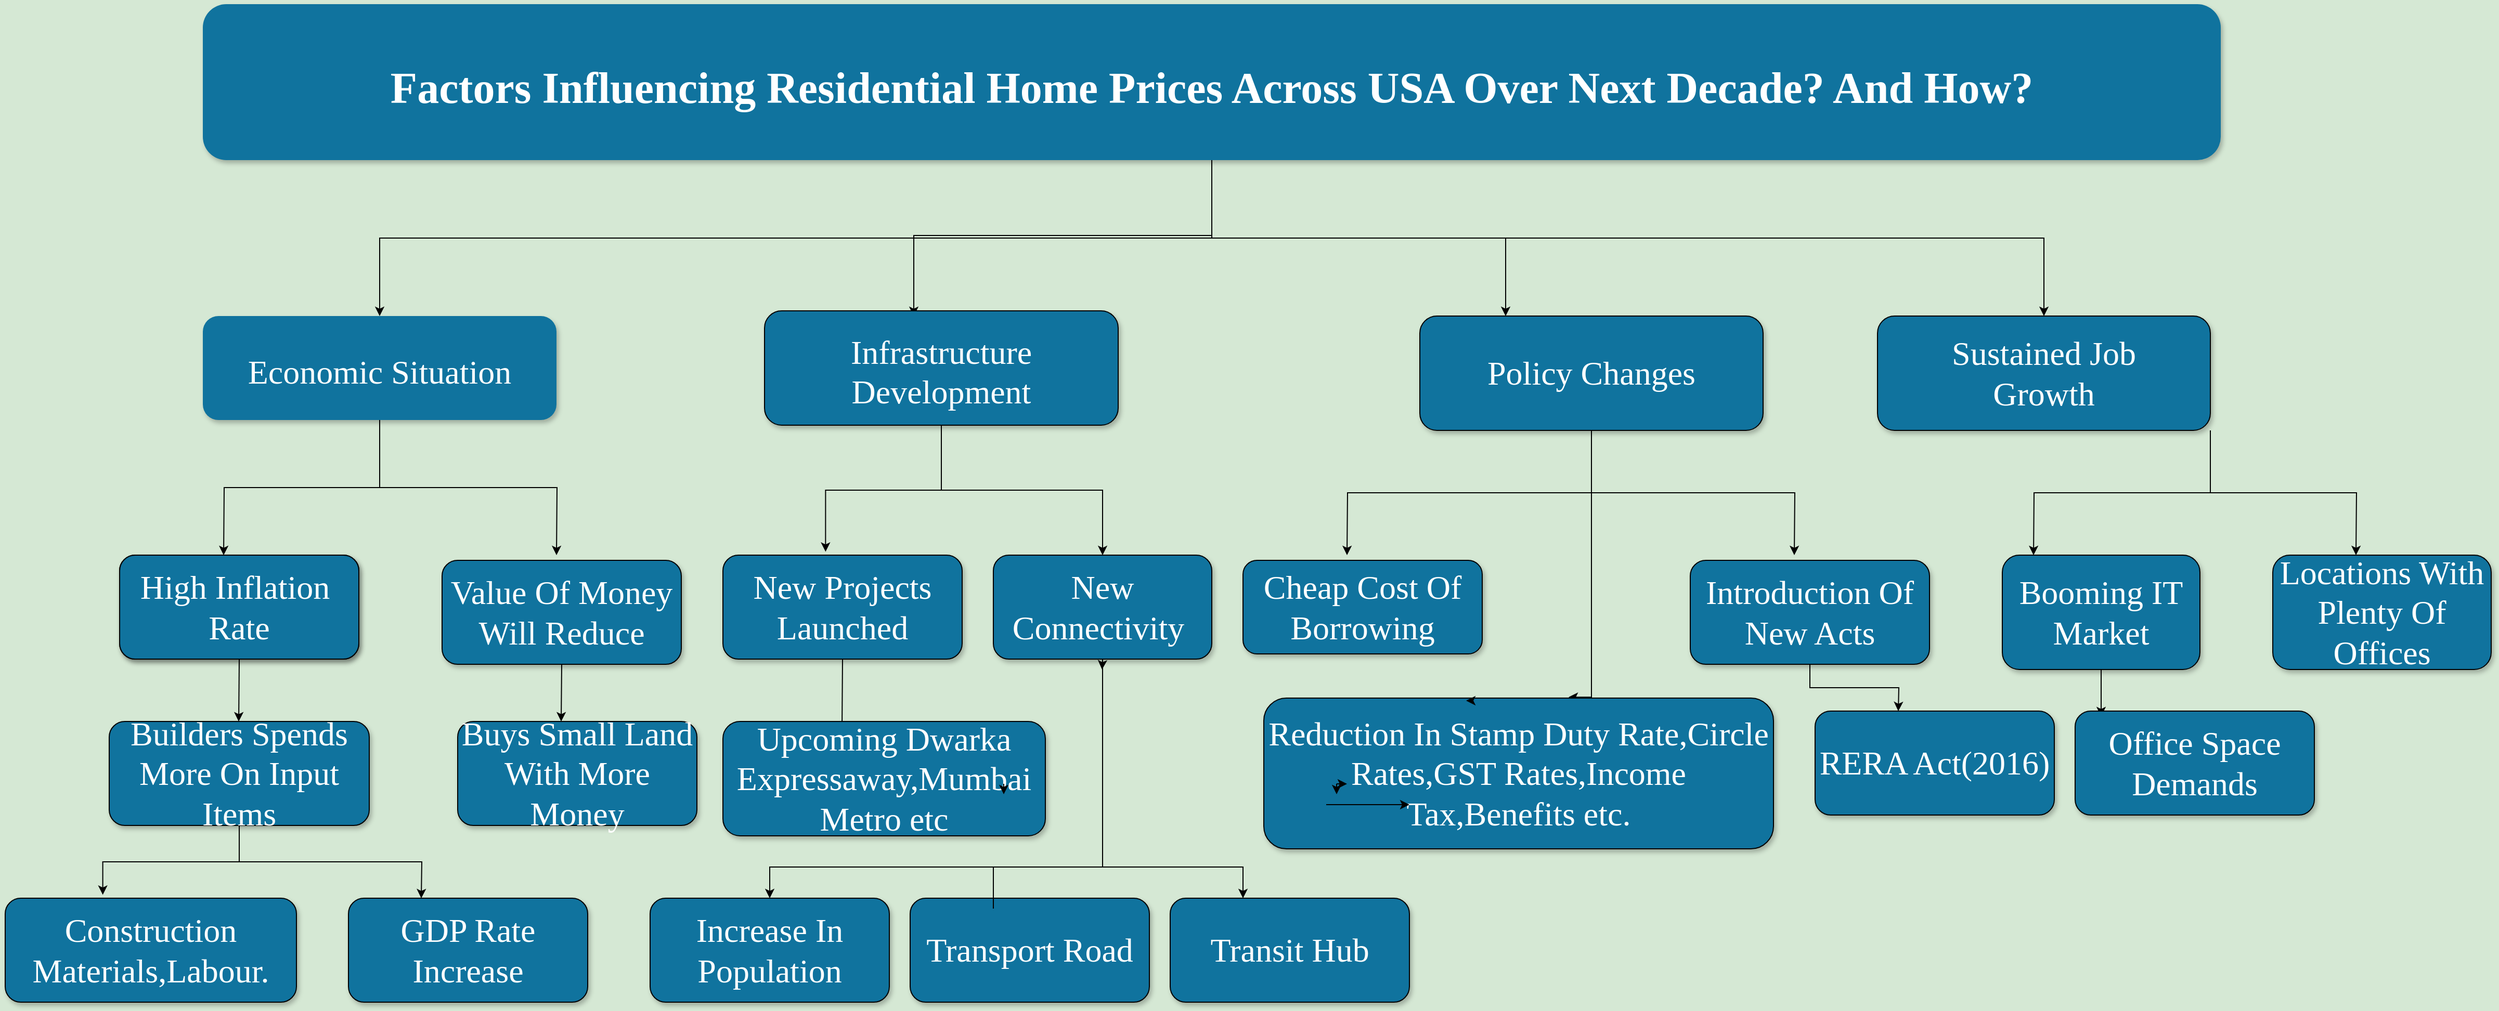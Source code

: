 <mxfile version="20.2.0" type="google"><diagram name="Page-1" id="97916047-d0de-89f5-080d-49f4d83e522f"><mxGraphModel grid="1" page="1" gridSize="10" guides="1" tooltips="1" connect="1" arrows="1" fold="1" pageScale="1.5" pageWidth="827" pageHeight="1169" background="#D5E8D4" math="0" shadow="0"><root><mxCell id="0"/><mxCell id="1" parent="0"/><mxCell id="4I6bBfw9PHEf3OqxJ_cA-5" style="edgeStyle=orthogonalEdgeStyle;rounded=0;orthogonalLoop=1;jettySize=auto;html=1;exitX=0.5;exitY=1;exitDx=0;exitDy=0;entryX=0.5;entryY=0;entryDx=0;entryDy=0;" edge="1" parent="1" source="2" target="4I6bBfw9PHEf3OqxJ_cA-21"><mxGeometry relative="1" as="geometry"><mxPoint x="2150" y="380" as="targetPoint"/></mxGeometry></mxCell><mxCell id="4I6bBfw9PHEf3OqxJ_cA-7" style="edgeStyle=orthogonalEdgeStyle;rounded=0;orthogonalLoop=1;jettySize=auto;html=1;exitX=0.5;exitY=1;exitDx=0;exitDy=0;entryX=0.422;entryY=0.045;entryDx=0;entryDy=0;entryPerimeter=0;" edge="1" parent="1" source="2" target="4I6bBfw9PHEf3OqxJ_cA-19"><mxGeometry relative="1" as="geometry"><mxPoint x="800" y="380" as="targetPoint"/></mxGeometry></mxCell><mxCell id="4I6bBfw9PHEf3OqxJ_cA-13" style="edgeStyle=orthogonalEdgeStyle;rounded=0;orthogonalLoop=1;jettySize=auto;html=1;entryX=0.25;entryY=0;entryDx=0;entryDy=0;" edge="1" parent="1" source="2" target="4I6bBfw9PHEf3OqxJ_cA-20"><mxGeometry relative="1" as="geometry"><mxPoint x="1780" y="380" as="targetPoint"/></mxGeometry></mxCell><mxCell id="4I6bBfw9PHEf3OqxJ_cA-24" style="edgeStyle=orthogonalEdgeStyle;rounded=0;orthogonalLoop=1;jettySize=auto;html=1;exitX=0.5;exitY=1;exitDx=0;exitDy=0;entryX=0.5;entryY=0;entryDx=0;entryDy=0;fontFamily=Comic Sans MS;fontSize=32;fontColor=#FFFFFF;" edge="1" parent="1" source="2" target="4I6bBfw9PHEf3OqxJ_cA-18"><mxGeometry relative="1" as="geometry"/></mxCell><mxCell id="2" value="Factors Influencing Residential Home Prices Across USA Over Next Decade? And How?" style="rounded=1;fillColor=#10739E;strokeColor=none;shadow=1;gradientColor=none;fontStyle=1;fontColor=#FFFFFF;fontSize=42;fontFamily=Comic Sans MS;verticalAlign=middle;" vertex="1" parent="1"><mxGeometry x="260" y="80" width="1940" height="150" as="geometry"/></mxCell><mxCell id="4I6bBfw9PHEf3OqxJ_cA-16" value="" style="edgeStyle=none;orthogonalLoop=1;jettySize=auto;html=1;rounded=0;" edge="1" parent="1"><mxGeometry width="80" relative="1" as="geometry"><mxPoint x="1240" y="590" as="sourcePoint"/><mxPoint x="1240" y="590" as="targetPoint"/><Array as="points"/></mxGeometry></mxCell><mxCell id="4I6bBfw9PHEf3OqxJ_cA-26" style="edgeStyle=orthogonalEdgeStyle;rounded=0;orthogonalLoop=1;jettySize=auto;html=1;exitX=0.5;exitY=1;exitDx=0;exitDy=0;fontFamily=Comic Sans MS;fontSize=32;fontColor=#FFFFFF;" edge="1" parent="1" source="4I6bBfw9PHEf3OqxJ_cA-18"><mxGeometry relative="1" as="geometry"><mxPoint x="280" y="610" as="targetPoint"/></mxGeometry></mxCell><mxCell id="4I6bBfw9PHEf3OqxJ_cA-28" style="edgeStyle=orthogonalEdgeStyle;rounded=0;orthogonalLoop=1;jettySize=auto;html=1;exitX=0.5;exitY=1;exitDx=0;exitDy=0;fontFamily=Comic Sans MS;fontSize=32;fontColor=#FFFFFF;" edge="1" parent="1" source="4I6bBfw9PHEf3OqxJ_cA-18"><mxGeometry relative="1" as="geometry"><mxPoint x="600" y="610" as="targetPoint"/></mxGeometry></mxCell><mxCell id="4I6bBfw9PHEf3OqxJ_cA-18" value="Economic Situation" style="fillColor=#10739E;rounded=1;shadow=1;strokeColor=none;fontColor=#FFFFFF;fontSize=32;fontFamily=Comic Sans MS;" vertex="1" parent="1"><mxGeometry x="260" y="380" width="340" height="100" as="geometry"/></mxCell><mxCell id="4I6bBfw9PHEf3OqxJ_cA-52" style="edgeStyle=orthogonalEdgeStyle;rounded=0;orthogonalLoop=1;jettySize=auto;html=1;exitX=0.5;exitY=1;exitDx=0;exitDy=0;fontFamily=Comic Sans MS;fontSize=32;fontColor=#FFFFFF;entryX=0.429;entryY=-0.033;entryDx=0;entryDy=0;entryPerimeter=0;" edge="1" parent="1" source="4I6bBfw9PHEf3OqxJ_cA-19" target="4I6bBfw9PHEf3OqxJ_cA-47"><mxGeometry relative="1" as="geometry"><mxPoint x="850" y="600" as="targetPoint"/></mxGeometry></mxCell><mxCell id="4I6bBfw9PHEf3OqxJ_cA-54" style="edgeStyle=orthogonalEdgeStyle;rounded=0;orthogonalLoop=1;jettySize=auto;html=1;exitX=0.5;exitY=1;exitDx=0;exitDy=0;entryX=0.5;entryY=0;entryDx=0;entryDy=0;fontFamily=Comic Sans MS;fontSize=32;fontColor=#FFFFFF;" edge="1" parent="1" source="4I6bBfw9PHEf3OqxJ_cA-19" target="4I6bBfw9PHEf3OqxJ_cA-44"><mxGeometry relative="1" as="geometry"/></mxCell><mxCell id="4I6bBfw9PHEf3OqxJ_cA-19" value="Infrastructure&#10;Development" style="rounded=1;shadow=1;labelBackgroundColor=none;fontFamily=Comic Sans MS;fontSize=32;fontColor=#FFFFFF;fillColor=#10739E;" vertex="1" parent="1"><mxGeometry x="800" y="375" width="340" height="110" as="geometry"/></mxCell><mxCell id="4I6bBfw9PHEf3OqxJ_cA-111" style="edgeStyle=orthogonalEdgeStyle;rounded=0;orthogonalLoop=1;jettySize=auto;html=1;fontFamily=Comic Sans MS;fontSize=32;fontColor=#FFFFFF;exitX=0.5;exitY=1;exitDx=0;exitDy=0;" edge="1" parent="1" source="4I6bBfw9PHEf3OqxJ_cA-20"><mxGeometry relative="1" as="geometry"><mxPoint x="1360" y="610" as="targetPoint"/><mxPoint x="1595" y="550" as="sourcePoint"/></mxGeometry></mxCell><mxCell id="4I6bBfw9PHEf3OqxJ_cA-113" style="edgeStyle=orthogonalEdgeStyle;rounded=0;orthogonalLoop=1;jettySize=auto;html=1;exitX=0.5;exitY=1;exitDx=0;exitDy=0;entryX=0.598;entryY=-0.006;entryDx=0;entryDy=0;entryPerimeter=0;fontFamily=Comic Sans MS;fontSize=32;fontColor=#FFFFFF;" edge="1" parent="1" source="4I6bBfw9PHEf3OqxJ_cA-20" target="4I6bBfw9PHEf3OqxJ_cA-57"><mxGeometry relative="1" as="geometry"><Array as="points"><mxPoint x="1595" y="747"/></Array></mxGeometry></mxCell><mxCell id="4I6bBfw9PHEf3OqxJ_cA-115" style="edgeStyle=orthogonalEdgeStyle;rounded=0;orthogonalLoop=1;jettySize=auto;html=1;exitX=0.5;exitY=1;exitDx=0;exitDy=0;fontFamily=Comic Sans MS;fontSize=32;fontColor=#FFFFFF;" edge="1" parent="1" source="4I6bBfw9PHEf3OqxJ_cA-20"><mxGeometry relative="1" as="geometry"><mxPoint x="1790" y="610" as="targetPoint"/></mxGeometry></mxCell><mxCell id="4I6bBfw9PHEf3OqxJ_cA-20" value="Policy Changes" style="whiteSpace=wrap;html=1;rounded=1;shadow=1;labelBackgroundColor=none;fontFamily=Comic Sans MS;fontSize=32;fontColor=#FFFFFF;fillColor=#10739E;" vertex="1" parent="1"><mxGeometry x="1430" y="380" width="330" height="110" as="geometry"/></mxCell><mxCell id="4I6bBfw9PHEf3OqxJ_cA-73" style="edgeStyle=orthogonalEdgeStyle;rounded=0;orthogonalLoop=1;jettySize=auto;html=1;exitX=1;exitY=1;exitDx=0;exitDy=0;fontFamily=Comic Sans MS;fontSize=32;fontColor=#FFFFFF;" edge="1" parent="1" source="4I6bBfw9PHEf3OqxJ_cA-21"><mxGeometry relative="1" as="geometry"><mxPoint x="2020" y="610" as="targetPoint"/></mxGeometry></mxCell><mxCell id="4I6bBfw9PHEf3OqxJ_cA-76" style="edgeStyle=orthogonalEdgeStyle;rounded=0;orthogonalLoop=1;jettySize=auto;html=1;exitX=1;exitY=1;exitDx=0;exitDy=0;fontFamily=Comic Sans MS;fontSize=32;fontColor=#FFFFFF;" edge="1" parent="1" source="4I6bBfw9PHEf3OqxJ_cA-21"><mxGeometry relative="1" as="geometry"><mxPoint x="2330" y="610" as="targetPoint"/></mxGeometry></mxCell><mxCell id="4I6bBfw9PHEf3OqxJ_cA-21" value="Sustained Job&lt;br&gt;Growth" style="whiteSpace=wrap;html=1;rounded=1;shadow=1;labelBackgroundColor=none;fontFamily=Comic Sans MS;fontSize=32;fontColor=#FFFFFF;fillColor=#10739E;" vertex="1" parent="1"><mxGeometry x="1870" y="380" width="320" height="110" as="geometry"/></mxCell><mxCell id="4I6bBfw9PHEf3OqxJ_cA-22" value="" style="edgeStyle=none;orthogonalLoop=1;jettySize=auto;html=1;rounded=0;fontFamily=Comic Sans MS;fontSize=32;fontColor=#FFFFFF;" edge="1" parent="1"><mxGeometry width="80" relative="1" as="geometry"><mxPoint x="1300" y="420" as="sourcePoint"/><mxPoint x="1300" y="420" as="targetPoint"/><Array as="points"><mxPoint x="1300" y="420"/></Array></mxGeometry></mxCell><mxCell id="4I6bBfw9PHEf3OqxJ_cA-81" style="edgeStyle=orthogonalEdgeStyle;rounded=0;orthogonalLoop=1;jettySize=auto;html=1;exitX=0.5;exitY=1;exitDx=0;exitDy=0;fontFamily=Comic Sans MS;fontSize=32;fontColor=#FFFFFF;" edge="1" parent="1" source="4I6bBfw9PHEf3OqxJ_cA-29"><mxGeometry relative="1" as="geometry"><mxPoint x="294.5" y="770" as="targetPoint"/></mxGeometry></mxCell><mxCell id="4I6bBfw9PHEf3OqxJ_cA-29" value="High Inflation&amp;nbsp;&lt;br&gt;Rate" style="whiteSpace=wrap;html=1;rounded=1;shadow=1;labelBackgroundColor=none;fontFamily=Comic Sans MS;fontSize=32;fontColor=#FFFFFF;fillColor=#10739E;" vertex="1" parent="1"><mxGeometry x="180" y="610" width="230" height="100" as="geometry"/></mxCell><mxCell id="4I6bBfw9PHEf3OqxJ_cA-105" style="edgeStyle=orthogonalEdgeStyle;rounded=0;orthogonalLoop=1;jettySize=auto;html=1;exitX=0.5;exitY=1;exitDx=0;exitDy=0;fontFamily=Comic Sans MS;fontSize=32;fontColor=#FFFFFF;" edge="1" parent="1" source="4I6bBfw9PHEf3OqxJ_cA-44"><mxGeometry relative="1" as="geometry"><mxPoint x="1124.5" y="720" as="targetPoint"/></mxGeometry></mxCell><mxCell id="4I6bBfw9PHEf3OqxJ_cA-121" style="edgeStyle=orthogonalEdgeStyle;rounded=0;orthogonalLoop=1;jettySize=auto;html=1;exitX=0.5;exitY=1;exitDx=0;exitDy=0;fontFamily=Comic Sans MS;fontSize=32;fontColor=#FFFFFF;entryX=0.5;entryY=0;entryDx=0;entryDy=0;" edge="1" parent="1" source="4I6bBfw9PHEf3OqxJ_cA-44" target="4I6bBfw9PHEf3OqxJ_cA-123"><mxGeometry relative="1" as="geometry"><mxPoint x="810" y="1090" as="targetPoint"/><Array as="points"><mxPoint x="1125" y="910"/><mxPoint x="805" y="910"/></Array></mxGeometry></mxCell><mxCell id="4I6bBfw9PHEf3OqxJ_cA-125" style="edgeStyle=orthogonalEdgeStyle;rounded=0;orthogonalLoop=1;jettySize=auto;html=1;exitX=0.5;exitY=1;exitDx=0;exitDy=0;fontFamily=Comic Sans MS;fontSize=32;fontColor=#FFFFFF;" edge="1" parent="1" source="4I6bBfw9PHEf3OqxJ_cA-44"><mxGeometry relative="1" as="geometry"><mxPoint x="1260" y="940" as="targetPoint"/><Array as="points"><mxPoint x="1125" y="910"/><mxPoint x="1260" y="910"/></Array></mxGeometry></mxCell><mxCell id="4I6bBfw9PHEf3OqxJ_cA-44" value="New Connectivity&amp;nbsp;" style="whiteSpace=wrap;html=1;rounded=1;shadow=1;labelBackgroundColor=none;fontFamily=Comic Sans MS;fontSize=32;fontColor=#FFFFFF;fillColor=#10739E;" vertex="1" parent="1"><mxGeometry x="1020" y="610" width="210" height="100" as="geometry"/></mxCell><mxCell id="4I6bBfw9PHEf3OqxJ_cA-96" style="edgeStyle=orthogonalEdgeStyle;rounded=0;orthogonalLoop=1;jettySize=auto;html=1;exitX=0.5;exitY=1;exitDx=0;exitDy=0;fontFamily=Comic Sans MS;fontSize=32;fontColor=#FFFFFF;" edge="1" parent="1" source="4I6bBfw9PHEf3OqxJ_cA-46"><mxGeometry relative="1" as="geometry"><mxPoint x="604.5" y="770" as="targetPoint"/></mxGeometry></mxCell><mxCell id="4I6bBfw9PHEf3OqxJ_cA-46" value="Value Of Money Will Reduce" style="whiteSpace=wrap;html=1;rounded=1;shadow=1;labelBackgroundColor=none;fontFamily=Comic Sans MS;fontSize=32;fontColor=#FFFFFF;fillColor=#10739E;" vertex="1" parent="1"><mxGeometry x="490" y="615" width="230" height="100" as="geometry"/></mxCell><mxCell id="4I6bBfw9PHEf3OqxJ_cA-102" style="edgeStyle=orthogonalEdgeStyle;rounded=0;orthogonalLoop=1;jettySize=auto;html=1;exitX=0.5;exitY=1;exitDx=0;exitDy=0;fontFamily=Comic Sans MS;fontSize=32;fontColor=#FFFFFF;" edge="1" parent="1" source="4I6bBfw9PHEf3OqxJ_cA-47"><mxGeometry relative="1" as="geometry"><mxPoint x="874.5" y="780" as="targetPoint"/></mxGeometry></mxCell><mxCell id="4I6bBfw9PHEf3OqxJ_cA-47" value="New Projects Launched" style="whiteSpace=wrap;html=1;rounded=1;shadow=1;labelBackgroundColor=none;fontFamily=Comic Sans MS;fontSize=32;fontColor=#FFFFFF;fillColor=#10739E;" vertex="1" parent="1"><mxGeometry x="760" y="610" width="230" height="100" as="geometry"/></mxCell><mxCell id="4I6bBfw9PHEf3OqxJ_cA-57" value="Reduction In Stamp Duty Rate,Circle Rates,GST Rates,Income Tax,Benefits etc." style="whiteSpace=wrap;html=1;rounded=1;shadow=1;labelBackgroundColor=none;fontFamily=Comic Sans MS;fontSize=32;fontColor=#FFFFFF;fillColor=#10739E;" vertex="1" parent="1"><mxGeometry x="1280" y="747.5" width="490" height="145" as="geometry"/></mxCell><mxCell id="4I6bBfw9PHEf3OqxJ_cA-66" style="edgeStyle=orthogonalEdgeStyle;rounded=0;orthogonalLoop=1;jettySize=auto;html=1;fontFamily=Comic Sans MS;fontSize=32;fontColor=#FFFFFF;" edge="1" parent="1"><mxGeometry relative="1" as="geometry"><mxPoint x="1474.5" y="750" as="targetPoint"/><mxPoint x="1480" y="750" as="sourcePoint"/></mxGeometry></mxCell><mxCell id="4I6bBfw9PHEf3OqxJ_cA-58" value="Cheap Cost Of Borrowing" style="whiteSpace=wrap;html=1;rounded=1;shadow=1;labelBackgroundColor=none;fontFamily=Comic Sans MS;fontSize=32;fontColor=#FFFFFF;fillColor=#10739E;" vertex="1" parent="1"><mxGeometry x="1260" y="615" width="230" height="90" as="geometry"/></mxCell><mxCell id="4I6bBfw9PHEf3OqxJ_cA-69" value="Locations With Plenty Of Offices" style="whiteSpace=wrap;html=1;rounded=1;shadow=1;labelBackgroundColor=none;fontFamily=Comic Sans MS;fontSize=32;fontColor=#FFFFFF;fillColor=#10739E;" vertex="1" parent="1"><mxGeometry x="2250" y="610" width="210" height="110" as="geometry"/></mxCell><mxCell id="4I6bBfw9PHEf3OqxJ_cA-132" style="edgeStyle=orthogonalEdgeStyle;rounded=0;orthogonalLoop=1;jettySize=auto;html=1;exitX=0.5;exitY=1;exitDx=0;exitDy=0;fontFamily=Comic Sans MS;fontSize=32;fontColor=#FFFFFF;" edge="1" parent="1" source="4I6bBfw9PHEf3OqxJ_cA-77"><mxGeometry relative="1" as="geometry"><mxPoint x="2085" y="765" as="targetPoint"/></mxGeometry></mxCell><mxCell id="4I6bBfw9PHEf3OqxJ_cA-77" value="Booming IT Market" style="whiteSpace=wrap;html=1;rounded=1;shadow=1;labelBackgroundColor=none;fontFamily=Comic Sans MS;fontSize=32;fontColor=#FFFFFF;fillColor=#10739E;" vertex="1" parent="1"><mxGeometry x="1990" y="610" width="190" height="110" as="geometry"/></mxCell><mxCell id="4I6bBfw9PHEf3OqxJ_cA-83" value="High Inflation&amp;nbsp;&lt;br&gt;Rate" style="whiteSpace=wrap;html=1;rounded=1;shadow=1;labelBackgroundColor=none;fontFamily=Comic Sans MS;fontSize=32;fontColor=#FFFFFF;fillColor=#10739E;" vertex="1" parent="1"><mxGeometry x="180" y="610" width="230" height="100" as="geometry"/></mxCell><mxCell id="4I6bBfw9PHEf3OqxJ_cA-89" style="edgeStyle=orthogonalEdgeStyle;rounded=0;orthogonalLoop=1;jettySize=auto;html=1;exitX=0.5;exitY=1;exitDx=0;exitDy=0;fontFamily=Comic Sans MS;fontSize=32;fontColor=#FFFFFF;" edge="1" parent="1" source="4I6bBfw9PHEf3OqxJ_cA-84"><mxGeometry relative="1" as="geometry"><mxPoint x="470" y="940" as="targetPoint"/></mxGeometry></mxCell><mxCell id="4I6bBfw9PHEf3OqxJ_cA-94" style="edgeStyle=orthogonalEdgeStyle;rounded=0;orthogonalLoop=1;jettySize=auto;html=1;exitX=0.5;exitY=1;exitDx=0;exitDy=0;entryX=0.335;entryY=-0.033;entryDx=0;entryDy=0;entryPerimeter=0;fontFamily=Comic Sans MS;fontSize=32;fontColor=#FFFFFF;" edge="1" parent="1" source="4I6bBfw9PHEf3OqxJ_cA-84" target="4I6bBfw9PHEf3OqxJ_cA-87"><mxGeometry relative="1" as="geometry"/></mxCell><mxCell id="4I6bBfw9PHEf3OqxJ_cA-84" value="Builders Spends More On Input Items" style="whiteSpace=wrap;html=1;rounded=1;shadow=1;labelBackgroundColor=none;fontFamily=Comic Sans MS;fontSize=32;fontColor=#FFFFFF;fillColor=#10739E;" vertex="1" parent="1"><mxGeometry x="170" y="770" width="250" height="100" as="geometry"/></mxCell><mxCell id="4I6bBfw9PHEf3OqxJ_cA-87" value="Construction Materials,Labour." style="whiteSpace=wrap;html=1;rounded=1;shadow=1;labelBackgroundColor=none;fontFamily=Comic Sans MS;fontSize=32;fontColor=#FFFFFF;fillColor=#10739E;" vertex="1" parent="1"><mxGeometry x="70" y="940" width="280" height="100" as="geometry"/></mxCell><mxCell id="4I6bBfw9PHEf3OqxJ_cA-92" value="GDP Rate Increase" style="whiteSpace=wrap;html=1;rounded=1;shadow=1;labelBackgroundColor=none;fontFamily=Comic Sans MS;fontSize=32;fontColor=#FFFFFF;fillColor=#10739E;" vertex="1" parent="1"><mxGeometry x="400" y="940" width="230" height="100" as="geometry"/></mxCell><mxCell id="4I6bBfw9PHEf3OqxJ_cA-98" value="Buys Small Land With More Money" style="whiteSpace=wrap;html=1;rounded=1;shadow=1;labelBackgroundColor=none;fontFamily=Comic Sans MS;fontSize=32;fontColor=#FFFFFF;fillColor=#10739E;" vertex="1" parent="1"><mxGeometry x="505" y="770" width="230" height="100" as="geometry"/></mxCell><mxCell id="4I6bBfw9PHEf3OqxJ_cA-103" value="Upcoming Dwarka Expressaway,Mumbai Metro etc" style="whiteSpace=wrap;html=1;rounded=1;shadow=1;labelBackgroundColor=none;fontFamily=Comic Sans MS;fontSize=32;fontColor=#FFFFFF;fillColor=#10739E;" vertex="1" parent="1"><mxGeometry x="760" y="770" width="310" height="110" as="geometry"/></mxCell><mxCell id="4I6bBfw9PHEf3OqxJ_cA-104" value="" style="edgeStyle=none;orthogonalLoop=1;jettySize=auto;html=1;rounded=0;fontFamily=Comic Sans MS;fontSize=32;fontColor=#FFFFFF;" edge="1" parent="1"><mxGeometry width="80" relative="1" as="geometry"><mxPoint x="1270" y="830" as="sourcePoint"/><mxPoint x="1270" y="830" as="targetPoint"/><Array as="points"/></mxGeometry></mxCell><mxCell id="4I6bBfw9PHEf3OqxJ_cA-106" value="" style="edgeStyle=none;orthogonalLoop=1;jettySize=auto;html=1;rounded=0;fontFamily=Comic Sans MS;fontSize=32;fontColor=#FFFFFF;" edge="1" parent="1"><mxGeometry width="80" relative="1" as="geometry"><mxPoint x="1040" y="830" as="sourcePoint"/><mxPoint x="1040" y="830" as="targetPoint"/><Array as="points"/></mxGeometry></mxCell><mxCell id="4I6bBfw9PHEf3OqxJ_cA-108" value="" style="edgeStyle=none;orthogonalLoop=1;jettySize=auto;html=1;rounded=0;fontFamily=Comic Sans MS;fontSize=32;fontColor=#FFFFFF;" edge="1" parent="1"><mxGeometry width="80" relative="1" as="geometry"><mxPoint x="1030" y="830" as="sourcePoint"/><mxPoint x="1030" y="840" as="targetPoint"/><Array as="points"/></mxGeometry></mxCell><mxCell id="4I6bBfw9PHEf3OqxJ_cA-118" style="edgeStyle=orthogonalEdgeStyle;rounded=0;orthogonalLoop=1;jettySize=auto;html=1;exitX=0.5;exitY=1;exitDx=0;exitDy=0;fontFamily=Comic Sans MS;fontSize=32;fontColor=#FFFFFF;" edge="1" parent="1" source="4I6bBfw9PHEf3OqxJ_cA-116"><mxGeometry relative="1" as="geometry"><mxPoint x="1890" y="760" as="targetPoint"/></mxGeometry></mxCell><mxCell id="4I6bBfw9PHEf3OqxJ_cA-116" value="Introduction Of New Acts" style="whiteSpace=wrap;html=1;rounded=1;shadow=1;labelBackgroundColor=none;fontFamily=Comic Sans MS;fontSize=32;fontColor=#FFFFFF;fillColor=#10739E;" vertex="1" parent="1"><mxGeometry x="1690" y="615" width="230" height="100" as="geometry"/></mxCell><mxCell id="4I6bBfw9PHEf3OqxJ_cA-119" value="RERA Act(2016)" style="whiteSpace=wrap;html=1;rounded=1;shadow=1;labelBackgroundColor=none;fontFamily=Comic Sans MS;fontSize=32;fontColor=#FFFFFF;fillColor=#10739E;" vertex="1" parent="1"><mxGeometry x="1810" y="760" width="230" height="100" as="geometry"/></mxCell><mxCell id="4I6bBfw9PHEf3OqxJ_cA-120" value="" style="edgeStyle=none;orthogonalLoop=1;jettySize=auto;html=1;rounded=0;fontFamily=Comic Sans MS;fontSize=32;fontColor=#FFFFFF;" edge="1" parent="1"><mxGeometry width="80" relative="1" as="geometry"><mxPoint x="1350" y="830" as="sourcePoint"/><mxPoint x="1350" y="840" as="targetPoint"/><Array as="points"/></mxGeometry></mxCell><mxCell id="4I6bBfw9PHEf3OqxJ_cA-122" value="" style="edgeStyle=none;orthogonalLoop=1;jettySize=auto;html=1;rounded=0;fontFamily=Comic Sans MS;fontSize=32;fontColor=#FFFFFF;" edge="1" parent="1"><mxGeometry width="80" relative="1" as="geometry"><mxPoint x="1350" y="830" as="sourcePoint"/><mxPoint x="1360" y="830" as="targetPoint"/><Array as="points"/></mxGeometry></mxCell><mxCell id="4I6bBfw9PHEf3OqxJ_cA-123" value="Increase In Population" style="whiteSpace=wrap;html=1;rounded=1;shadow=1;labelBackgroundColor=none;fontFamily=Comic Sans MS;fontSize=32;fontColor=#FFFFFF;fillColor=#10739E;" vertex="1" parent="1"><mxGeometry x="690" y="940" width="230" height="100" as="geometry"/></mxCell><mxCell id="4I6bBfw9PHEf3OqxJ_cA-124" value="" style="edgeStyle=none;orthogonalLoop=1;jettySize=auto;html=1;rounded=0;fontFamily=Comic Sans MS;fontSize=32;fontColor=#FFFFFF;" edge="1" parent="1"><mxGeometry width="80" relative="1" as="geometry"><mxPoint x="1350" y="830" as="sourcePoint"/><mxPoint x="1350" y="830" as="targetPoint"/><Array as="points"/></mxGeometry></mxCell><mxCell id="4I6bBfw9PHEf3OqxJ_cA-127" value="Transit Hub" style="whiteSpace=wrap;html=1;rounded=1;shadow=1;labelBackgroundColor=none;fontFamily=Comic Sans MS;fontSize=32;fontColor=#FFFFFF;fillColor=#10739E;" vertex="1" parent="1"><mxGeometry x="1190" y="940" width="230" height="100" as="geometry"/></mxCell><mxCell id="4I6bBfw9PHEf3OqxJ_cA-129" value="" style="edgeStyle=none;orthogonalLoop=1;jettySize=auto;html=1;rounded=0;fontFamily=Comic Sans MS;fontSize=32;fontColor=#FFFFFF;startArrow=none;" edge="1" parent="1"><mxGeometry width="80" relative="1" as="geometry"><mxPoint x="1020" y="960" as="sourcePoint"/><mxPoint x="1020" y="950" as="targetPoint"/><Array as="points"/></mxGeometry></mxCell><mxCell id="4I6bBfw9PHEf3OqxJ_cA-126" value="Transport Road" style="whiteSpace=wrap;html=1;rounded=1;shadow=1;labelBackgroundColor=none;fontFamily=Comic Sans MS;fontSize=32;fontColor=#FFFFFF;fillColor=#10739E;" vertex="1" parent="1"><mxGeometry x="940" y="940" width="230" height="100" as="geometry"/></mxCell><mxCell id="4I6bBfw9PHEf3OqxJ_cA-130" value="" style="edgeStyle=none;orthogonalLoop=1;jettySize=auto;html=1;rounded=0;fontFamily=Comic Sans MS;fontSize=32;fontColor=#FFFFFF;endArrow=none;" edge="1" parent="1"><mxGeometry width="80" relative="1" as="geometry"><mxPoint x="1020" y="910" as="sourcePoint"/><mxPoint x="1020" y="950" as="targetPoint"/><Array as="points"/></mxGeometry></mxCell><mxCell id="4I6bBfw9PHEf3OqxJ_cA-131" value="" style="edgeStyle=none;orthogonalLoop=1;jettySize=auto;html=1;rounded=0;fontFamily=Comic Sans MS;fontSize=32;fontColor=#FFFFFF;" edge="1" parent="1"><mxGeometry width="80" relative="1" as="geometry"><mxPoint x="1340" y="850" as="sourcePoint"/><mxPoint x="1420" y="850" as="targetPoint"/><Array as="points"/></mxGeometry></mxCell><mxCell id="4I6bBfw9PHEf3OqxJ_cA-133" value="Office Space Demands" style="whiteSpace=wrap;html=1;rounded=1;shadow=1;labelBackgroundColor=none;fontFamily=Comic Sans MS;fontSize=32;fontColor=#FFFFFF;fillColor=#10739E;" vertex="1" parent="1"><mxGeometry x="2060" y="760" width="230" height="100" as="geometry"/></mxCell></root></mxGraphModel></diagram></mxfile>